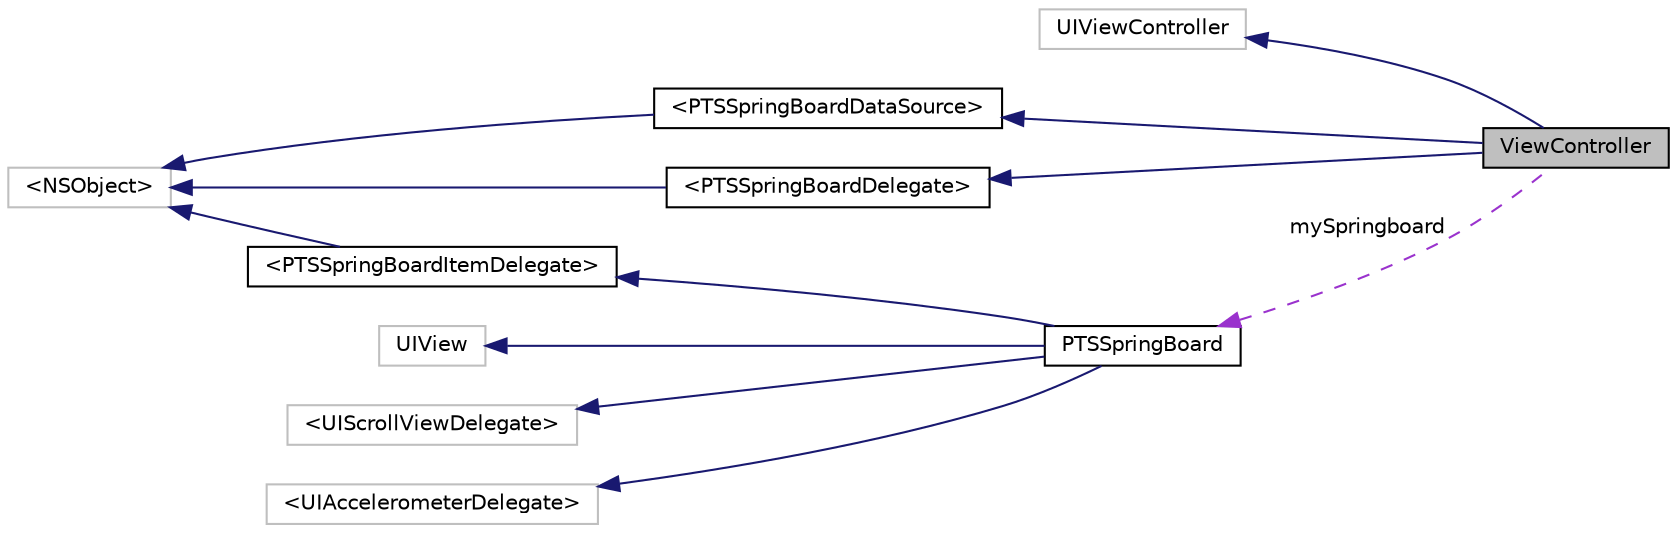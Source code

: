 digraph "ViewController"
{
  edge [fontname="Helvetica",fontsize="10",labelfontname="Helvetica",labelfontsize="10"];
  node [fontname="Helvetica",fontsize="10",shape=record];
  rankdir="LR";
  Node1 [label="ViewController",height=0.2,width=0.4,color="black", fillcolor="grey75", style="filled" fontcolor="black"];
  Node2 -> Node1 [dir="back",color="midnightblue",fontsize="10",style="solid",fontname="Helvetica"];
  Node2 [label="UIViewController",height=0.2,width=0.4,color="grey75", fillcolor="white", style="filled"];
  Node3 -> Node1 [dir="back",color="midnightblue",fontsize="10",style="solid",fontname="Helvetica"];
  Node3 [label="\<PTSSpringBoardDataSource\>",height=0.2,width=0.4,color="black", fillcolor="white", style="filled",URL="$protocol_p_t_s_spring_board_data_source-p.html",tooltip="The protocol is implemented by a PTSSpringBoard data source which provides the content for a PTSSprin..."];
  Node4 -> Node3 [dir="back",color="midnightblue",fontsize="10",style="solid",fontname="Helvetica"];
  Node4 [label="\<NSObject\>",height=0.2,width=0.4,color="grey75", fillcolor="white", style="filled"];
  Node5 -> Node1 [dir="back",color="midnightblue",fontsize="10",style="solid",fontname="Helvetica"];
  Node5 [label="\<PTSSpringBoardDelegate\>",height=0.2,width=0.4,color="black", fillcolor="white", style="filled",URL="$protocol_p_t_s_spring_board_delegate-p.html",tooltip="The protocol is implemented by a PTSSpringBoard delegate to be informed of user-interactions occuring..."];
  Node4 -> Node5 [dir="back",color="midnightblue",fontsize="10",style="solid",fontname="Helvetica"];
  Node6 -> Node1 [dir="back",color="darkorchid3",fontsize="10",style="dashed",label=" mySpringboard" ,fontname="Helvetica"];
  Node6 [label="PTSSpringBoard",height=0.2,width=0.4,color="black", fillcolor="white", style="filled",URL="$interface_p_t_s_spring_board.html",tooltip="The PTSSpringBoard is used to display a list of user-interactable items in a view that resembles the ..."];
  Node7 -> Node6 [dir="back",color="midnightblue",fontsize="10",style="solid",fontname="Helvetica"];
  Node7 [label="UIView",height=0.2,width=0.4,color="grey75", fillcolor="white", style="filled"];
  Node8 -> Node6 [dir="back",color="midnightblue",fontsize="10",style="solid",fontname="Helvetica"];
  Node8 [label="\<UIScrollViewDelegate\>",height=0.2,width=0.4,color="grey75", fillcolor="white", style="filled"];
  Node9 -> Node6 [dir="back",color="midnightblue",fontsize="10",style="solid",fontname="Helvetica"];
  Node9 [label="\<PTSSpringBoardItemDelegate\>",height=0.2,width=0.4,color="black", fillcolor="white", style="filled",URL="$protocol_p_t_s_spring_board_item_delegate-p.html",tooltip="The protocol is implemented by the PTSSpringBoard to be informed of user-interactions by a single PTS..."];
  Node4 -> Node9 [dir="back",color="midnightblue",fontsize="10",style="solid",fontname="Helvetica"];
  Node10 -> Node6 [dir="back",color="midnightblue",fontsize="10",style="solid",fontname="Helvetica"];
  Node10 [label="\<UIAccelerometerDelegate\>",height=0.2,width=0.4,color="grey75", fillcolor="white", style="filled"];
}
